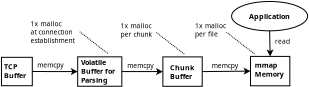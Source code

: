 <?xml version="1.0" encoding="UTF-8"?>
<dia:diagram xmlns:dia="http://www.lysator.liu.se/~alla/dia/">
  <dia:layer name="Background" visible="true" active="true">
    <dia:object type="Standard - Ellipse" version="0" id="O0">
      <dia:attribute name="obj_pos">
        <dia:point val="28.55,0.6"/>
      </dia:attribute>
      <dia:attribute name="obj_bb">
        <dia:rectangle val="28.5,0.55;36.5,3.7"/>
      </dia:attribute>
      <dia:attribute name="elem_corner">
        <dia:point val="28.55,0.6"/>
      </dia:attribute>
      <dia:attribute name="elem_width">
        <dia:real val="7.9"/>
      </dia:attribute>
      <dia:attribute name="elem_height">
        <dia:real val="3.05"/>
      </dia:attribute>
    </dia:object>
    <dia:object type="Standard - Text" version="1" id="O1">
      <dia:attribute name="obj_pos">
        <dia:point val="32.5,2.125"/>
      </dia:attribute>
      <dia:attribute name="obj_bb">
        <dia:rectangle val="32.5,1.53;32.5,2.275"/>
      </dia:attribute>
      <dia:attribute name="text">
        <dia:composite type="text">
          <dia:attribute name="string">
            <dia:string>##</dia:string>
          </dia:attribute>
          <dia:attribute name="font">
            <dia:font family="sans" style="0" name="Helvetica"/>
          </dia:attribute>
          <dia:attribute name="height">
            <dia:real val="0.8"/>
          </dia:attribute>
          <dia:attribute name="pos">
            <dia:point val="32.5,2.125"/>
          </dia:attribute>
          <dia:attribute name="color">
            <dia:color val="#000000"/>
          </dia:attribute>
          <dia:attribute name="alignment">
            <dia:enum val="0"/>
          </dia:attribute>
        </dia:composite>
      </dia:attribute>
      <dia:attribute name="valign">
        <dia:enum val="3"/>
      </dia:attribute>
      <dia:connections>
        <dia:connection handle="0" to="O0" connection="8"/>
      </dia:connections>
    </dia:object>
    <dia:object type="Standard - Text" version="1" id="O2">
      <dia:attribute name="obj_pos">
        <dia:point val="30.35,2.425"/>
      </dia:attribute>
      <dia:attribute name="obj_bb">
        <dia:rectangle val="30.35,1.73;35.112,2.603"/>
      </dia:attribute>
      <dia:attribute name="text">
        <dia:composite type="text">
          <dia:attribute name="string">
            <dia:string>#Application#</dia:string>
          </dia:attribute>
          <dia:attribute name="font">
            <dia:font family="sans" style="80" name="Helvetica-Bold"/>
          </dia:attribute>
          <dia:attribute name="height">
            <dia:real val="0.934"/>
          </dia:attribute>
          <dia:attribute name="pos">
            <dia:point val="30.35,2.425"/>
          </dia:attribute>
          <dia:attribute name="color">
            <dia:color val="#000000"/>
          </dia:attribute>
          <dia:attribute name="alignment">
            <dia:enum val="0"/>
          </dia:attribute>
        </dia:composite>
      </dia:attribute>
      <dia:attribute name="valign">
        <dia:enum val="3"/>
      </dia:attribute>
    </dia:object>
    <dia:object type="Standard - Line" version="0" id="O3">
      <dia:attribute name="obj_pos">
        <dia:point val="32.5,3.65"/>
      </dia:attribute>
      <dia:attribute name="obj_bb">
        <dia:rectangle val="32.182,3.599;32.906,6.417"/>
      </dia:attribute>
      <dia:attribute name="conn_endpoints">
        <dia:point val="32.5,3.65"/>
        <dia:point val="32.557,6.305"/>
      </dia:attribute>
      <dia:attribute name="numcp">
        <dia:int val="1"/>
      </dia:attribute>
      <dia:attribute name="end_arrow">
        <dia:enum val="22"/>
      </dia:attribute>
      <dia:attribute name="end_arrow_length">
        <dia:real val="0.5"/>
      </dia:attribute>
      <dia:attribute name="end_arrow_width">
        <dia:real val="0.5"/>
      </dia:attribute>
      <dia:connections>
        <dia:connection handle="0" to="O0" connection="6"/>
        <dia:connection handle="1" to="O17" connection="1"/>
      </dia:connections>
    </dia:object>
    <dia:object type="Standard - Text" version="1" id="O4">
      <dia:attribute name="obj_pos">
        <dia:point val="33.05,5"/>
      </dia:attribute>
      <dia:attribute name="obj_bb">
        <dia:rectangle val="33.05,4.357;34.61,5.162"/>
      </dia:attribute>
      <dia:attribute name="text">
        <dia:composite type="text">
          <dia:attribute name="string">
            <dia:string>#read#</dia:string>
          </dia:attribute>
          <dia:attribute name="font">
            <dia:font family="sans" style="0" name="Helvetica"/>
          </dia:attribute>
          <dia:attribute name="height">
            <dia:real val="0.867"/>
          </dia:attribute>
          <dia:attribute name="pos">
            <dia:point val="33.05,5"/>
          </dia:attribute>
          <dia:attribute name="color">
            <dia:color val="#000000"/>
          </dia:attribute>
          <dia:attribute name="alignment">
            <dia:enum val="0"/>
          </dia:attribute>
        </dia:composite>
      </dia:attribute>
      <dia:attribute name="valign">
        <dia:enum val="3"/>
      </dia:attribute>
    </dia:object>
    <dia:object type="Standard - Line" version="0" id="O5">
      <dia:attribute name="obj_pos">
        <dia:point val="7.25,7.875"/>
      </dia:attribute>
      <dia:attribute name="obj_bb">
        <dia:rectangle val="7.2,7.515;12.677,8.239"/>
      </dia:attribute>
      <dia:attribute name="conn_endpoints">
        <dia:point val="7.25,7.875"/>
        <dia:point val="12.565,7.878"/>
      </dia:attribute>
      <dia:attribute name="numcp">
        <dia:int val="1"/>
      </dia:attribute>
      <dia:attribute name="end_arrow">
        <dia:enum val="22"/>
      </dia:attribute>
      <dia:attribute name="end_arrow_length">
        <dia:real val="0.5"/>
      </dia:attribute>
      <dia:attribute name="end_arrow_width">
        <dia:real val="0.5"/>
      </dia:attribute>
    </dia:object>
    <dia:object type="Standard - Line" version="0" id="O6">
      <dia:attribute name="obj_pos">
        <dia:point val="16.65,7.878"/>
      </dia:attribute>
      <dia:attribute name="obj_bb">
        <dia:rectangle val="16.6,7.52;21.527,8.244"/>
      </dia:attribute>
      <dia:attribute name="conn_endpoints">
        <dia:point val="16.65,7.878"/>
        <dia:point val="21.415,7.883"/>
      </dia:attribute>
      <dia:attribute name="numcp">
        <dia:int val="1"/>
      </dia:attribute>
      <dia:attribute name="end_arrow">
        <dia:enum val="22"/>
      </dia:attribute>
      <dia:attribute name="end_arrow_length">
        <dia:real val="0.5"/>
      </dia:attribute>
      <dia:attribute name="end_arrow_width">
        <dia:real val="0.5"/>
      </dia:attribute>
    </dia:object>
    <dia:object type="Standard - Line" version="0" id="O7">
      <dia:attribute name="obj_pos">
        <dia:point val="25.5,7.883"/>
      </dia:attribute>
      <dia:attribute name="obj_bb">
        <dia:rectangle val="25.45,7.477;30.627,8.2"/>
      </dia:attribute>
      <dia:attribute name="conn_endpoints">
        <dia:point val="25.5,7.883"/>
        <dia:point val="30.515,7.832"/>
      </dia:attribute>
      <dia:attribute name="numcp">
        <dia:int val="1"/>
      </dia:attribute>
      <dia:attribute name="end_arrow">
        <dia:enum val="22"/>
      </dia:attribute>
      <dia:attribute name="end_arrow_length">
        <dia:real val="0.5"/>
      </dia:attribute>
      <dia:attribute name="end_arrow_width">
        <dia:real val="0.5"/>
      </dia:attribute>
    </dia:object>
    <dia:object type="Standard - Text" version="1" id="O8">
      <dia:attribute name="obj_pos">
        <dia:point val="26.5,7.5"/>
      </dia:attribute>
      <dia:attribute name="obj_bb">
        <dia:rectangle val="26.5,6.857;29.505,7.662"/>
      </dia:attribute>
      <dia:attribute name="text">
        <dia:composite type="text">
          <dia:attribute name="string">
            <dia:string>#memcpy#</dia:string>
          </dia:attribute>
          <dia:attribute name="font">
            <dia:font family="sans" style="0" name="Helvetica"/>
          </dia:attribute>
          <dia:attribute name="height">
            <dia:real val="0.867"/>
          </dia:attribute>
          <dia:attribute name="pos">
            <dia:point val="26.5,7.5"/>
          </dia:attribute>
          <dia:attribute name="color">
            <dia:color val="#000000"/>
          </dia:attribute>
          <dia:attribute name="alignment">
            <dia:enum val="0"/>
          </dia:attribute>
        </dia:composite>
      </dia:attribute>
      <dia:attribute name="valign">
        <dia:enum val="3"/>
      </dia:attribute>
    </dia:object>
    <dia:object type="Standard - Text" version="1" id="O9">
      <dia:attribute name="obj_pos">
        <dia:point val="17.715,7.5"/>
      </dia:attribute>
      <dia:attribute name="obj_bb">
        <dia:rectangle val="17.715,6.857;20.72,7.662"/>
      </dia:attribute>
      <dia:attribute name="text">
        <dia:composite type="text">
          <dia:attribute name="string">
            <dia:string>#memcpy#</dia:string>
          </dia:attribute>
          <dia:attribute name="font">
            <dia:font family="sans" style="0" name="Helvetica"/>
          </dia:attribute>
          <dia:attribute name="height">
            <dia:real val="0.867"/>
          </dia:attribute>
          <dia:attribute name="pos">
            <dia:point val="17.715,7.5"/>
          </dia:attribute>
          <dia:attribute name="color">
            <dia:color val="#000000"/>
          </dia:attribute>
          <dia:attribute name="alignment">
            <dia:enum val="0"/>
          </dia:attribute>
        </dia:composite>
      </dia:attribute>
      <dia:attribute name="valign">
        <dia:enum val="3"/>
      </dia:attribute>
    </dia:object>
    <dia:object type="Standard - Text" version="1" id="O10">
      <dia:attribute name="obj_pos">
        <dia:point val="8.365,7.45"/>
      </dia:attribute>
      <dia:attribute name="obj_bb">
        <dia:rectangle val="8.365,6.808;11.37,7.612"/>
      </dia:attribute>
      <dia:attribute name="text">
        <dia:composite type="text">
          <dia:attribute name="string">
            <dia:string>#memcpy#</dia:string>
          </dia:attribute>
          <dia:attribute name="font">
            <dia:font family="sans" style="0" name="Helvetica"/>
          </dia:attribute>
          <dia:attribute name="height">
            <dia:real val="0.867"/>
          </dia:attribute>
          <dia:attribute name="pos">
            <dia:point val="8.365,7.45"/>
          </dia:attribute>
          <dia:attribute name="color">
            <dia:color val="#000000"/>
          </dia:attribute>
          <dia:attribute name="alignment">
            <dia:enum val="0"/>
          </dia:attribute>
        </dia:composite>
      </dia:attribute>
      <dia:attribute name="valign">
        <dia:enum val="3"/>
      </dia:attribute>
    </dia:object>
    <dia:object type="Standard - Box" version="0" id="O11">
      <dia:attribute name="obj_pos">
        <dia:point val="4.65,6.4"/>
      </dia:attribute>
      <dia:attribute name="obj_bb">
        <dia:rectangle val="4.6,6.35;7.9,9.4"/>
      </dia:attribute>
      <dia:attribute name="elem_corner">
        <dia:point val="4.65,6.4"/>
      </dia:attribute>
      <dia:attribute name="elem_width">
        <dia:real val="3.2"/>
      </dia:attribute>
      <dia:attribute name="elem_height">
        <dia:real val="2.95"/>
      </dia:attribute>
      <dia:attribute name="show_background">
        <dia:boolean val="true"/>
      </dia:attribute>
    </dia:object>
    <dia:object type="Standard - Text" version="1" id="O12">
      <dia:attribute name="obj_pos">
        <dia:point val="4.9,7.65"/>
      </dia:attribute>
      <dia:attribute name="obj_bb">
        <dia:rectangle val="4.9,6.968;7.438,8.743"/>
      </dia:attribute>
      <dia:attribute name="text">
        <dia:composite type="text">
          <dia:attribute name="string">
            <dia:string>#TCP
Buffer#</dia:string>
          </dia:attribute>
          <dia:attribute name="font">
            <dia:font family="sans" style="80" name="Helvetica-Bold"/>
          </dia:attribute>
          <dia:attribute name="height">
            <dia:real val="0.92"/>
          </dia:attribute>
          <dia:attribute name="pos">
            <dia:point val="4.9,7.65"/>
          </dia:attribute>
          <dia:attribute name="color">
            <dia:color val="#000000"/>
          </dia:attribute>
          <dia:attribute name="alignment">
            <dia:enum val="0"/>
          </dia:attribute>
        </dia:composite>
      </dia:attribute>
      <dia:attribute name="valign">
        <dia:enum val="3"/>
      </dia:attribute>
    </dia:object>
    <dia:group>
      <dia:object type="Standard - Box" version="0" id="O13">
        <dia:attribute name="obj_pos">
          <dia:point val="12.565,6.35"/>
        </dia:attribute>
        <dia:attribute name="obj_bb">
          <dia:rectangle val="12.515,6.3;17.2,9.455"/>
        </dia:attribute>
        <dia:attribute name="elem_corner">
          <dia:point val="12.565,6.35"/>
        </dia:attribute>
        <dia:attribute name="elem_width">
          <dia:real val="4.585"/>
        </dia:attribute>
        <dia:attribute name="elem_height">
          <dia:real val="3.055"/>
        </dia:attribute>
        <dia:attribute name="show_background">
          <dia:boolean val="true"/>
        </dia:attribute>
      </dia:object>
      <dia:object type="Standard - Text" version="1" id="O14">
        <dia:attribute name="obj_pos">
          <dia:point val="12.915,7.188"/>
        </dia:attribute>
        <dia:attribute name="obj_bb">
          <dia:rectangle val="12.915,6.505;16.895,9.2"/>
        </dia:attribute>
        <dia:attribute name="text">
          <dia:composite type="text">
            <dia:attribute name="string">
              <dia:string>#Volatile
Buffer for
Parsing#</dia:string>
            </dia:attribute>
            <dia:attribute name="font">
              <dia:font family="sans" style="80" name="Helvetica-Bold"/>
            </dia:attribute>
            <dia:attribute name="height">
              <dia:real val="0.92"/>
            </dia:attribute>
            <dia:attribute name="pos">
              <dia:point val="12.915,7.188"/>
            </dia:attribute>
            <dia:attribute name="color">
              <dia:color val="#000000"/>
            </dia:attribute>
            <dia:attribute name="alignment">
              <dia:enum val="0"/>
            </dia:attribute>
          </dia:composite>
        </dia:attribute>
        <dia:attribute name="valign">
          <dia:enum val="3"/>
        </dia:attribute>
      </dia:object>
    </dia:group>
    <dia:group>
      <dia:object type="Standard - Box" version="0" id="O15">
        <dia:attribute name="obj_pos">
          <dia:point val="21.415,6.355"/>
        </dia:attribute>
        <dia:attribute name="obj_bb">
          <dia:rectangle val="21.365,6.305;25.55,9.46"/>
        </dia:attribute>
        <dia:attribute name="elem_corner">
          <dia:point val="21.415,6.355"/>
        </dia:attribute>
        <dia:attribute name="elem_width">
          <dia:real val="4.085"/>
        </dia:attribute>
        <dia:attribute name="elem_height">
          <dia:real val="3.055"/>
        </dia:attribute>
        <dia:attribute name="show_background">
          <dia:boolean val="true"/>
        </dia:attribute>
      </dia:object>
      <dia:object type="Standard - Text" version="1" id="O16">
        <dia:attribute name="obj_pos">
          <dia:point val="22.165,7.737"/>
        </dia:attribute>
        <dia:attribute name="obj_bb">
          <dia:rectangle val="22.165,7.055;24.762,8.83"/>
        </dia:attribute>
        <dia:attribute name="text">
          <dia:composite type="text">
            <dia:attribute name="string">
              <dia:string>#Chunk
Buffer#</dia:string>
            </dia:attribute>
            <dia:attribute name="font">
              <dia:font family="sans" style="80" name="Helvetica-Bold"/>
            </dia:attribute>
            <dia:attribute name="height">
              <dia:real val="0.92"/>
            </dia:attribute>
            <dia:attribute name="pos">
              <dia:point val="22.165,7.737"/>
            </dia:attribute>
            <dia:attribute name="color">
              <dia:color val="#000000"/>
            </dia:attribute>
            <dia:attribute name="alignment">
              <dia:enum val="0"/>
            </dia:attribute>
          </dia:composite>
        </dia:attribute>
        <dia:attribute name="valign">
          <dia:enum val="3"/>
        </dia:attribute>
      </dia:object>
    </dia:group>
    <dia:group>
      <dia:object type="Standard - Box" version="0" id="O17">
        <dia:attribute name="obj_pos">
          <dia:point val="30.515,6.305"/>
        </dia:attribute>
        <dia:attribute name="obj_bb">
          <dia:rectangle val="30.465,6.255;34.65,9.41"/>
        </dia:attribute>
        <dia:attribute name="elem_corner">
          <dia:point val="30.515,6.305"/>
        </dia:attribute>
        <dia:attribute name="elem_width">
          <dia:real val="4.085"/>
        </dia:attribute>
        <dia:attribute name="elem_height">
          <dia:real val="3.055"/>
        </dia:attribute>
        <dia:attribute name="show_background">
          <dia:boolean val="true"/>
        </dia:attribute>
      </dia:object>
      <dia:object type="Standard - Text" version="1" id="O18">
        <dia:attribute name="obj_pos">
          <dia:point val="30.965,7.487"/>
        </dia:attribute>
        <dia:attribute name="obj_bb">
          <dia:rectangle val="30.965,6.805;34.307,8.58"/>
        </dia:attribute>
        <dia:attribute name="text">
          <dia:composite type="text">
            <dia:attribute name="string">
              <dia:string>#mmap
Memory#</dia:string>
            </dia:attribute>
            <dia:attribute name="font">
              <dia:font family="sans" style="80" name="Helvetica-Bold"/>
            </dia:attribute>
            <dia:attribute name="height">
              <dia:real val="0.92"/>
            </dia:attribute>
            <dia:attribute name="pos">
              <dia:point val="30.965,7.487"/>
            </dia:attribute>
            <dia:attribute name="color">
              <dia:color val="#000000"/>
            </dia:attribute>
            <dia:attribute name="alignment">
              <dia:enum val="0"/>
            </dia:attribute>
          </dia:composite>
        </dia:attribute>
        <dia:attribute name="valign">
          <dia:enum val="3"/>
        </dia:attribute>
      </dia:object>
    </dia:group>
    <dia:group>
      <dia:object type="Standard - Text" version="1" id="O19">
        <dia:attribute name="obj_pos">
          <dia:point val="7.66,3.167"/>
        </dia:attribute>
        <dia:attribute name="obj_bb">
          <dia:rectangle val="7.66,2.525;12.58,5.064"/>
        </dia:attribute>
        <dia:attribute name="text">
          <dia:composite type="text">
            <dia:attribute name="string">
              <dia:string>#1x malloc
at connection
establishment#</dia:string>
            </dia:attribute>
            <dia:attribute name="font">
              <dia:font family="sans" style="0" name="Helvetica"/>
            </dia:attribute>
            <dia:attribute name="height">
              <dia:real val="0.867"/>
            </dia:attribute>
            <dia:attribute name="pos">
              <dia:point val="7.66,3.167"/>
            </dia:attribute>
            <dia:attribute name="color">
              <dia:color val="#000000"/>
            </dia:attribute>
            <dia:attribute name="alignment">
              <dia:enum val="0"/>
            </dia:attribute>
          </dia:composite>
        </dia:attribute>
        <dia:attribute name="valign">
          <dia:enum val="3"/>
        </dia:attribute>
      </dia:object>
      <dia:object type="Standard - Line" version="0" id="O20">
        <dia:attribute name="obj_pos">
          <dia:point val="15.68,5.995"/>
        </dia:attribute>
        <dia:attribute name="obj_bb">
          <dia:rectangle val="12.71,3.675;15.75,6.065"/>
        </dia:attribute>
        <dia:attribute name="conn_endpoints">
          <dia:point val="15.68,5.995"/>
          <dia:point val="12.78,3.745"/>
        </dia:attribute>
        <dia:attribute name="numcp">
          <dia:int val="1"/>
        </dia:attribute>
        <dia:attribute name="line_style">
          <dia:enum val="4"/>
        </dia:attribute>
      </dia:object>
    </dia:group>
    <dia:object type="Standard - Text" version="1" id="O21">
      <dia:attribute name="obj_pos">
        <dia:point val="17.016,3.393"/>
      </dia:attribute>
      <dia:attribute name="obj_bb">
        <dia:rectangle val="17.016,2.75;20.486,4.422"/>
      </dia:attribute>
      <dia:attribute name="text">
        <dia:composite type="text">
          <dia:attribute name="string">
            <dia:string>#1x malloc
per chunk#</dia:string>
          </dia:attribute>
          <dia:attribute name="font">
            <dia:font family="sans" style="0" name="Helvetica"/>
          </dia:attribute>
          <dia:attribute name="height">
            <dia:real val="0.867"/>
          </dia:attribute>
          <dia:attribute name="pos">
            <dia:point val="17.016,3.393"/>
          </dia:attribute>
          <dia:attribute name="color">
            <dia:color val="#000000"/>
          </dia:attribute>
          <dia:attribute name="alignment">
            <dia:enum val="0"/>
          </dia:attribute>
        </dia:composite>
      </dia:attribute>
      <dia:attribute name="valign">
        <dia:enum val="3"/>
      </dia:attribute>
    </dia:object>
    <dia:object type="Standard - Line" version="0" id="O22">
      <dia:attribute name="obj_pos">
        <dia:point val="23.636,6.07"/>
      </dia:attribute>
      <dia:attribute name="obj_bb">
        <dia:rectangle val="20.666,3.75;23.706,6.14"/>
      </dia:attribute>
      <dia:attribute name="conn_endpoints">
        <dia:point val="23.636,6.07"/>
        <dia:point val="20.736,3.82"/>
      </dia:attribute>
      <dia:attribute name="numcp">
        <dia:int val="1"/>
      </dia:attribute>
      <dia:attribute name="line_style">
        <dia:enum val="4"/>
      </dia:attribute>
    </dia:object>
    <dia:object type="Standard - Text" version="1" id="O23">
      <dia:attribute name="obj_pos">
        <dia:point val="24.756,3.368"/>
      </dia:attribute>
      <dia:attribute name="obj_bb">
        <dia:rectangle val="24.756,2.725;28.113,4.397"/>
      </dia:attribute>
      <dia:attribute name="text">
        <dia:composite type="text">
          <dia:attribute name="string">
            <dia:string>#1x malloc
per file#</dia:string>
          </dia:attribute>
          <dia:attribute name="font">
            <dia:font family="sans" style="0" name="Helvetica"/>
          </dia:attribute>
          <dia:attribute name="height">
            <dia:real val="0.867"/>
          </dia:attribute>
          <dia:attribute name="pos">
            <dia:point val="24.756,3.368"/>
          </dia:attribute>
          <dia:attribute name="color">
            <dia:color val="#000000"/>
          </dia:attribute>
          <dia:attribute name="alignment">
            <dia:enum val="0"/>
          </dia:attribute>
        </dia:composite>
      </dia:attribute>
      <dia:attribute name="valign">
        <dia:enum val="3"/>
      </dia:attribute>
    </dia:object>
    <dia:object type="Standard - Line" version="0" id="O24">
      <dia:attribute name="obj_pos">
        <dia:point val="30.926,6.045"/>
      </dia:attribute>
      <dia:attribute name="obj_bb">
        <dia:rectangle val="27.956,3.725;30.996,6.115"/>
      </dia:attribute>
      <dia:attribute name="conn_endpoints">
        <dia:point val="30.926,6.045"/>
        <dia:point val="28.026,3.795"/>
      </dia:attribute>
      <dia:attribute name="numcp">
        <dia:int val="1"/>
      </dia:attribute>
      <dia:attribute name="line_style">
        <dia:enum val="4"/>
      </dia:attribute>
    </dia:object>
  </dia:layer>
</dia:diagram>
